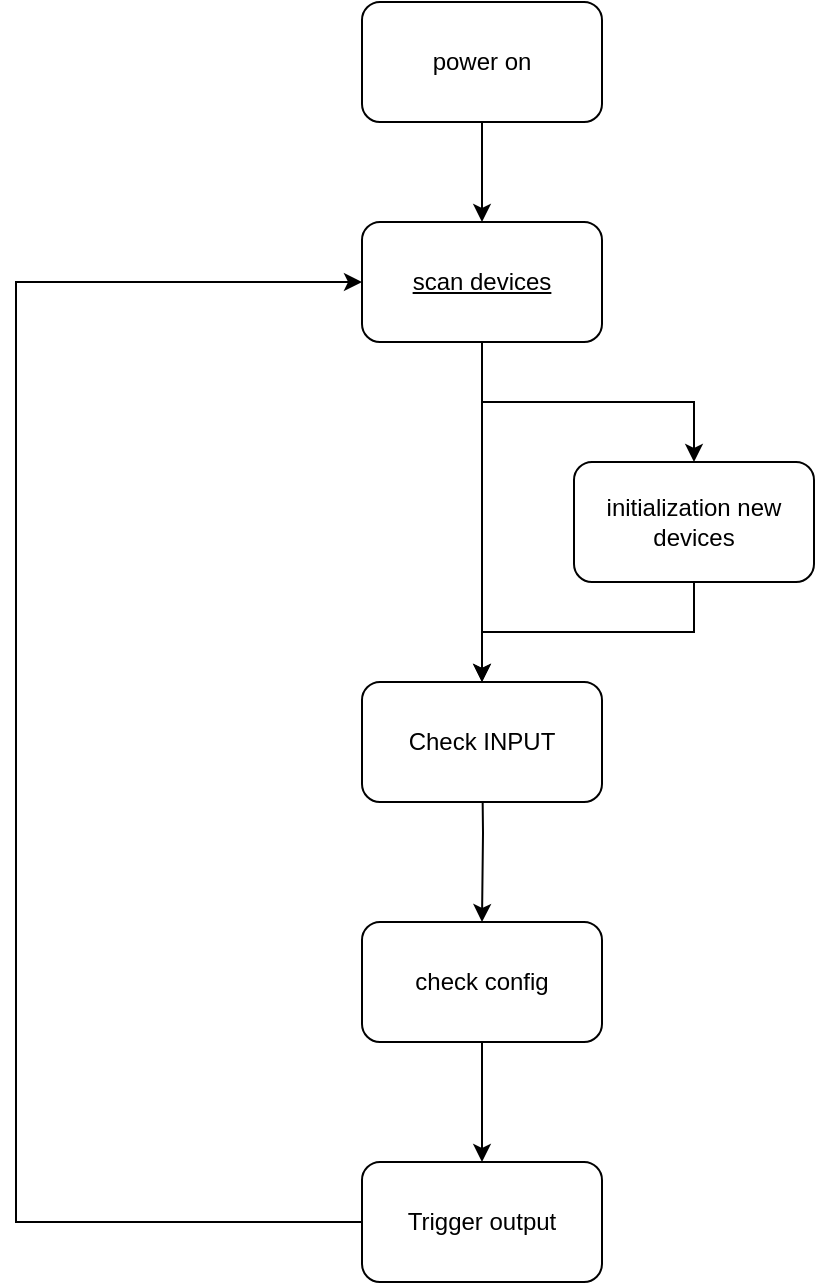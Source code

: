 <mxfile version="24.7.17" pages="2">
  <diagram id="C5RBs43oDa-KdzZeNtuy" name="GeneralWorkFlow">
    <mxGraphModel dx="1360" dy="713" grid="1" gridSize="10" guides="1" tooltips="1" connect="1" arrows="1" fold="1" page="1" pageScale="1" pageWidth="827" pageHeight="1169" math="0" shadow="0">
      <root>
        <mxCell id="WIyWlLk6GJQsqaUBKTNV-0" />
        <mxCell id="WIyWlLk6GJQsqaUBKTNV-1" parent="WIyWlLk6GJQsqaUBKTNV-0" />
        <mxCell id="L1vMiWqnFq87hTV4YWRv-3" style="edgeStyle=orthogonalEdgeStyle;rounded=0;orthogonalLoop=1;jettySize=auto;html=1;" edge="1" parent="WIyWlLk6GJQsqaUBKTNV-1" source="L1vMiWqnFq87hTV4YWRv-1" target="L1vMiWqnFq87hTV4YWRv-2">
          <mxGeometry relative="1" as="geometry" />
        </mxCell>
        <mxCell id="L1vMiWqnFq87hTV4YWRv-1" value="power on" style="rounded=1;whiteSpace=wrap;html=1;" vertex="1" parent="WIyWlLk6GJQsqaUBKTNV-1">
          <mxGeometry x="354" y="110" width="120" height="60" as="geometry" />
        </mxCell>
        <mxCell id="diSYWgQLE97OoW4EViM1-2" value="" style="edgeStyle=orthogonalEdgeStyle;rounded=0;orthogonalLoop=1;jettySize=auto;html=1;" edge="1" parent="WIyWlLk6GJQsqaUBKTNV-1" source="L1vMiWqnFq87hTV4YWRv-2" target="diSYWgQLE97OoW4EViM1-1">
          <mxGeometry relative="1" as="geometry" />
        </mxCell>
        <mxCell id="diSYWgQLE97OoW4EViM1-5" style="edgeStyle=orthogonalEdgeStyle;rounded=0;orthogonalLoop=1;jettySize=auto;html=1;" edge="1" parent="WIyWlLk6GJQsqaUBKTNV-1" source="L1vMiWqnFq87hTV4YWRv-2" target="diSYWgQLE97OoW4EViM1-3">
          <mxGeometry relative="1" as="geometry" />
        </mxCell>
        <UserObject label="&lt;u&gt;scan devices&lt;/u&gt;" link="data:page/id,nndK6b61ZeouiECr7xN7" id="L1vMiWqnFq87hTV4YWRv-2">
          <mxCell style="rounded=1;whiteSpace=wrap;html=1;" vertex="1" parent="WIyWlLk6GJQsqaUBKTNV-1">
            <mxGeometry x="354" y="220" width="120" height="60" as="geometry" />
          </mxCell>
        </UserObject>
        <mxCell id="diSYWgQLE97OoW4EViM1-4" value="" style="edgeStyle=orthogonalEdgeStyle;rounded=0;orthogonalLoop=1;jettySize=auto;html=1;" edge="1" parent="WIyWlLk6GJQsqaUBKTNV-1" source="diSYWgQLE97OoW4EViM1-1" target="diSYWgQLE97OoW4EViM1-3">
          <mxGeometry relative="1" as="geometry" />
        </mxCell>
        <mxCell id="diSYWgQLE97OoW4EViM1-1" value="initialization new devices" style="rounded=1;whiteSpace=wrap;html=1;" vertex="1" parent="WIyWlLk6GJQsqaUBKTNV-1">
          <mxGeometry x="460" y="340" width="120" height="60" as="geometry" />
        </mxCell>
        <mxCell id="diSYWgQLE97OoW4EViM1-7" value="" style="edgeStyle=orthogonalEdgeStyle;rounded=0;orthogonalLoop=1;jettySize=auto;html=1;" edge="1" parent="WIyWlLk6GJQsqaUBKTNV-1" target="diSYWgQLE97OoW4EViM1-6">
          <mxGeometry relative="1" as="geometry">
            <mxPoint x="414" y="480" as="sourcePoint" />
          </mxGeometry>
        </mxCell>
        <mxCell id="diSYWgQLE97OoW4EViM1-3" value="Check INPUT" style="rounded=1;whiteSpace=wrap;html=1;" vertex="1" parent="WIyWlLk6GJQsqaUBKTNV-1">
          <mxGeometry x="354" y="450" width="120" height="60" as="geometry" />
        </mxCell>
        <mxCell id="diSYWgQLE97OoW4EViM1-9" value="" style="edgeStyle=orthogonalEdgeStyle;rounded=0;orthogonalLoop=1;jettySize=auto;html=1;" edge="1" parent="WIyWlLk6GJQsqaUBKTNV-1" source="diSYWgQLE97OoW4EViM1-6" target="diSYWgQLE97OoW4EViM1-8">
          <mxGeometry relative="1" as="geometry" />
        </mxCell>
        <mxCell id="diSYWgQLE97OoW4EViM1-6" value="check config" style="rounded=1;whiteSpace=wrap;html=1;" vertex="1" parent="WIyWlLk6GJQsqaUBKTNV-1">
          <mxGeometry x="354" y="570" width="120" height="60" as="geometry" />
        </mxCell>
        <mxCell id="diSYWgQLE97OoW4EViM1-10" style="edgeStyle=orthogonalEdgeStyle;rounded=0;orthogonalLoop=1;jettySize=auto;html=1;" edge="1" parent="WIyWlLk6GJQsqaUBKTNV-1" source="diSYWgQLE97OoW4EViM1-8" target="L1vMiWqnFq87hTV4YWRv-2">
          <mxGeometry relative="1" as="geometry">
            <mxPoint x="180" y="180" as="targetPoint" />
            <Array as="points">
              <mxPoint x="181" y="720" />
              <mxPoint x="181" y="250" />
            </Array>
          </mxGeometry>
        </mxCell>
        <mxCell id="diSYWgQLE97OoW4EViM1-8" value="Trigger output" style="rounded=1;whiteSpace=wrap;html=1;" vertex="1" parent="WIyWlLk6GJQsqaUBKTNV-1">
          <mxGeometry x="354" y="690" width="120" height="60" as="geometry" />
        </mxCell>
      </root>
    </mxGraphModel>
  </diagram>
  <diagram id="nndK6b61ZeouiECr7xN7" name="ScanDevices">
    <mxGraphModel dx="1224" dy="642" grid="1" gridSize="10" guides="1" tooltips="1" connect="1" arrows="1" fold="1" page="1" pageScale="1" pageWidth="850" pageHeight="1100" math="0" shadow="0">
      <root>
        <mxCell id="0" />
        <mxCell id="1" parent="0" />
        <mxCell id="AXCu68Z3cbudrF-IKGcZ-4" style="edgeStyle=orthogonalEdgeStyle;rounded=0;orthogonalLoop=1;jettySize=auto;html=1;" edge="1" parent="1" source="AXCu68Z3cbudrF-IKGcZ-5">
          <mxGeometry relative="1" as="geometry">
            <mxPoint x="412.5" y="220" as="targetPoint" />
          </mxGeometry>
        </mxCell>
        <mxCell id="AXCu68Z3cbudrF-IKGcZ-5" value="Prova di comunicazione&lt;div&gt;&amp;nbsp;con tutti gli indirizzi validi&lt;/div&gt;" style="text;html=1;align=center;verticalAlign=middle;whiteSpace=wrap;rounded=0;" vertex="1" parent="1">
          <mxGeometry x="338" y="150" width="150" height="30" as="geometry" />
        </mxCell>
        <mxCell id="AXCu68Z3cbudrF-IKGcZ-6" value="" style="endArrow=none;html=1;rounded=0;" edge="1" parent="1" source="AXCu68Z3cbudrF-IKGcZ-5" target="Z2GlDewLIf066apiZzBr-1">
          <mxGeometry width="50" height="50" relative="1" as="geometry">
            <mxPoint x="470" y="390" as="sourcePoint" />
            <mxPoint x="414" y="280" as="targetPoint" />
          </mxGeometry>
        </mxCell>
        <mxCell id="Z2GlDewLIf066apiZzBr-1" value="scan new devices" style="rounded=1;whiteSpace=wrap;html=1;" vertex="1" parent="1">
          <mxGeometry x="353.5" y="40" width="120" height="60" as="geometry" />
        </mxCell>
        <mxCell id="XGRcmTiPJBaWGE3TZLNj-13" value="&lt;p style=&quot;margin: 4px 0px 0px;&quot;&gt;&lt;b&gt;MyI2CHandler&lt;/b&gt;&lt;/p&gt;&lt;p style=&quot;margin: 4px 0px 0px;&quot;&gt;&lt;span style=&quot;background-color: initial;&quot;&gt;&lt;br&gt;&lt;/span&gt;&lt;/p&gt;&lt;p style=&quot;margin: 4px 0px 0px;&quot;&gt;&lt;span style=&quot;background-color: initial;&quot;&gt;- uint8_t scan_bus(uint8_t[max_allowed_devices] occurrence_vector);&lt;/span&gt;&lt;br&gt;&lt;/p&gt;&lt;p style=&quot;margin: 4px 0px 0px;&quot;&gt;&lt;br&gt;&lt;/p&gt;" style="verticalAlign=top;align=center;overflow=fill;html=1;whiteSpace=wrap;" vertex="1" parent="1">
          <mxGeometry x="40" y="190" width="380" height="90" as="geometry" />
        </mxCell>
      </root>
    </mxGraphModel>
  </diagram>
</mxfile>
